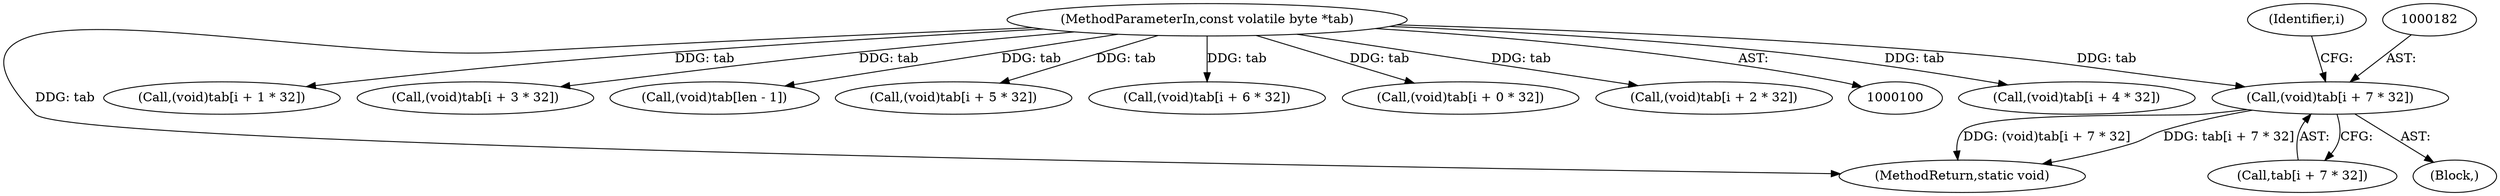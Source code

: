 digraph "0_libgcrypt_daedbbb5541cd8ecda1459d3b843ea4d92788762_3@pointer" {
"1000181" [label="(Call,(void)tab[i + 7 * 32])"];
"1000101" [label="(MethodParameterIn,const volatile byte *tab)"];
"1000154" [label="(Call,(void)tab[i + 4 * 32])"];
"1000183" [label="(Call,tab[i + 7 * 32])"];
"1000197" [label="(MethodReturn,static void)"];
"1000117" [label="(Block,)"];
"1000127" [label="(Call,(void)tab[i + 1 * 32])"];
"1000145" [label="(Call,(void)tab[i + 3 * 32])"];
"1000113" [label="(Identifier,i)"];
"1000190" [label="(Call,(void)tab[len - 1])"];
"1000163" [label="(Call,(void)tab[i + 5 * 32])"];
"1000172" [label="(Call,(void)tab[i + 6 * 32])"];
"1000101" [label="(MethodParameterIn,const volatile byte *tab)"];
"1000118" [label="(Call,(void)tab[i + 0 * 32])"];
"1000136" [label="(Call,(void)tab[i + 2 * 32])"];
"1000181" [label="(Call,(void)tab[i + 7 * 32])"];
"1000181" -> "1000117"  [label="AST: "];
"1000181" -> "1000183"  [label="CFG: "];
"1000182" -> "1000181"  [label="AST: "];
"1000183" -> "1000181"  [label="AST: "];
"1000113" -> "1000181"  [label="CFG: "];
"1000181" -> "1000197"  [label="DDG: (void)tab[i + 7 * 32]"];
"1000181" -> "1000197"  [label="DDG: tab[i + 7 * 32]"];
"1000101" -> "1000181"  [label="DDG: tab"];
"1000101" -> "1000100"  [label="AST: "];
"1000101" -> "1000197"  [label="DDG: tab"];
"1000101" -> "1000118"  [label="DDG: tab"];
"1000101" -> "1000127"  [label="DDG: tab"];
"1000101" -> "1000136"  [label="DDG: tab"];
"1000101" -> "1000145"  [label="DDG: tab"];
"1000101" -> "1000154"  [label="DDG: tab"];
"1000101" -> "1000163"  [label="DDG: tab"];
"1000101" -> "1000172"  [label="DDG: tab"];
"1000101" -> "1000190"  [label="DDG: tab"];
}
